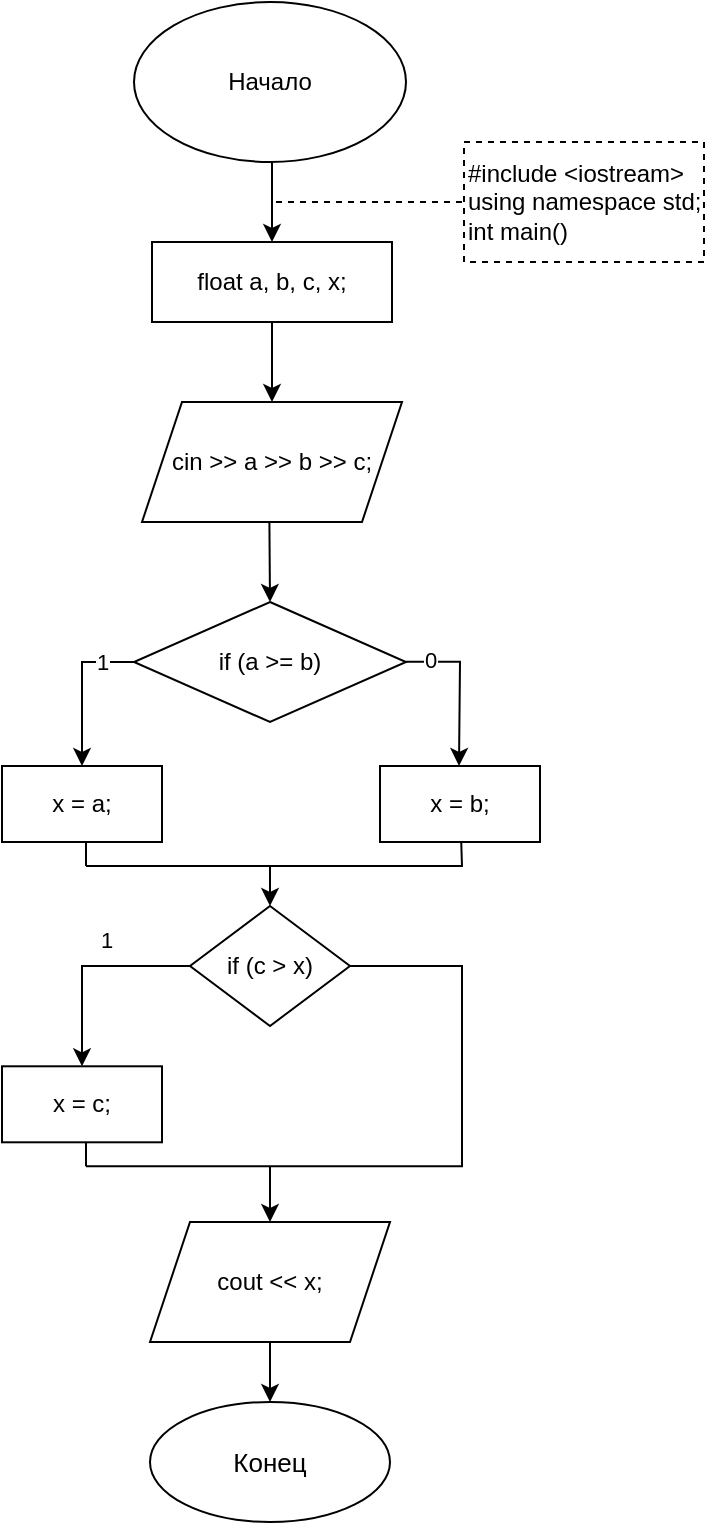 <mxfile version="15.4.0" type="device"><diagram id="a82De3067yFADxb5gqX7" name="Page-1"><mxGraphModel dx="1217" dy="706" grid="1" gridSize="10" guides="1" tooltips="1" connect="1" arrows="1" fold="1" page="1" pageScale="1" pageWidth="827" pageHeight="1169" math="0" shadow="0"><root><mxCell id="0"/><mxCell id="1" parent="0"/><mxCell id="CETF72OWYV1XW1rCuS-7-2" value="Начало" style="ellipse;whiteSpace=wrap;html=1;" parent="1" vertex="1"><mxGeometry x="346" width="136" height="80" as="geometry"/></mxCell><mxCell id="CETF72OWYV1XW1rCuS-7-3" style="edgeStyle=orthogonalEdgeStyle;rounded=0;orthogonalLoop=1;jettySize=auto;html=1;exitX=0.5;exitY=1;exitDx=0;exitDy=0;" parent="1" edge="1"><mxGeometry relative="1" as="geometry"><mxPoint x="415.0" y="80" as="sourcePoint"/><mxPoint x="415.0" y="80" as="targetPoint"/></mxGeometry></mxCell><mxCell id="CETF72OWYV1XW1rCuS-7-10" value="&lt;div&gt;#include &amp;lt;iostream&amp;gt;&lt;/div&gt;&lt;div&gt;using namespace std;&lt;/div&gt;&lt;div&gt;int main()&lt;/div&gt;" style="rounded=0;whiteSpace=wrap;html=1;dashed=1;align=left;" parent="1" vertex="1"><mxGeometry x="511" y="70" width="120" height="60" as="geometry"/></mxCell><mxCell id="CETF72OWYV1XW1rCuS-7-11" value="&lt;span&gt;&#9;&lt;/span&gt;float a, b, c, x;" style="rounded=0;whiteSpace=wrap;html=1;align=center;" parent="1" vertex="1"><mxGeometry x="355" y="120" width="120" height="40" as="geometry"/></mxCell><mxCell id="CETF72OWYV1XW1rCuS-7-12" value="" style="endArrow=classic;html=1;rounded=0;exitX=0.5;exitY=1;exitDx=0;exitDy=0;entryX=0.5;entryY=0;entryDx=0;entryDy=0;" parent="1" target="CETF72OWYV1XW1rCuS-7-11" edge="1"><mxGeometry width="50" height="50" relative="1" as="geometry"><mxPoint x="415.0" y="80" as="sourcePoint"/><mxPoint x="441" y="200" as="targetPoint"/></mxGeometry></mxCell><mxCell id="CETF72OWYV1XW1rCuS-7-14" value="" style="endArrow=none;dashed=1;html=1;rounded=0;" parent="1" target="CETF72OWYV1XW1rCuS-7-10" edge="1"><mxGeometry width="50" height="50" relative="1" as="geometry"><mxPoint x="417" y="100" as="sourcePoint"/><mxPoint x="507" y="100.0" as="targetPoint"/><Array as="points"><mxPoint x="457" y="100"/></Array></mxGeometry></mxCell><mxCell id="CETF72OWYV1XW1rCuS-7-15" value="&lt;span&gt;&#9;&lt;/span&gt;cin &amp;gt;&amp;gt; a &amp;gt;&amp;gt; b &amp;gt;&amp;gt; c;" style="shape=parallelogram;perimeter=parallelogramPerimeter;whiteSpace=wrap;html=1;fixedSize=1;align=center;" parent="1" vertex="1"><mxGeometry x="350" y="200" width="130" height="60" as="geometry"/></mxCell><mxCell id="CETF72OWYV1XW1rCuS-7-16" value="" style="endArrow=classic;html=1;rounded=0;exitX=0.5;exitY=1;exitDx=0;exitDy=0;" parent="1" source="CETF72OWYV1XW1rCuS-7-11" edge="1"><mxGeometry width="50" height="50" relative="1" as="geometry"><mxPoint x="361" y="260" as="sourcePoint"/><mxPoint x="415" y="200" as="targetPoint"/></mxGeometry></mxCell><mxCell id="CETF72OWYV1XW1rCuS-7-17" value="&lt;span&gt;&#9;&lt;/span&gt;if (a &amp;gt;= b)" style="rhombus;whiteSpace=wrap;html=1;align=center;" parent="1" vertex="1"><mxGeometry x="346" y="300" width="136" height="60" as="geometry"/></mxCell><mxCell id="CETF72OWYV1XW1rCuS-7-18" value="" style="endArrow=classic;html=1;rounded=0;exitX=0.49;exitY=1.004;exitDx=0;exitDy=0;exitPerimeter=0;" parent="1" source="CETF72OWYV1XW1rCuS-7-15" edge="1"><mxGeometry width="50" height="50" relative="1" as="geometry"><mxPoint x="361" y="260" as="sourcePoint"/><mxPoint x="414" y="300" as="targetPoint"/></mxGeometry></mxCell><mxCell id="CETF72OWYV1XW1rCuS-7-19" value="" style="endArrow=classic;html=1;rounded=0;exitX=1;exitY=0.5;exitDx=0;exitDy=0;entryX=0.5;entryY=0;entryDx=0;entryDy=0;" parent="1" edge="1"><mxGeometry relative="1" as="geometry"><mxPoint x="482" y="329.85" as="sourcePoint"/><mxPoint x="508.5" y="382" as="targetPoint"/><Array as="points"><mxPoint x="509" y="329.85"/></Array></mxGeometry></mxCell><mxCell id="CETF72OWYV1XW1rCuS-7-20" value="0" style="edgeLabel;resizable=0;html=1;align=center;verticalAlign=middle;" parent="CETF72OWYV1XW1rCuS-7-19" connectable="0" vertex="1"><mxGeometry relative="1" as="geometry"><mxPoint x="-15" y="-14" as="offset"/></mxGeometry></mxCell><mxCell id="CETF72OWYV1XW1rCuS-7-38" value="" style="endArrow=classic;html=1;rounded=0;entryX=0.5;entryY=0;entryDx=0;entryDy=0;exitX=0;exitY=0.5;exitDx=0;exitDy=0;" parent="1" source="CETF72OWYV1XW1rCuS-7-17" target="CETF72OWYV1XW1rCuS-7-40" edge="1"><mxGeometry relative="1" as="geometry"><mxPoint x="371" y="340" as="sourcePoint"/><mxPoint x="317" y="430" as="targetPoint"/><Array as="points"><mxPoint x="320" y="330"/></Array></mxGeometry></mxCell><mxCell id="CETF72OWYV1XW1rCuS-7-39" value="1" style="edgeLabel;resizable=0;html=1;align=center;verticalAlign=middle;" parent="CETF72OWYV1XW1rCuS-7-38" connectable="0" vertex="1"><mxGeometry relative="1" as="geometry"><mxPoint x="10" y="-13" as="offset"/></mxGeometry></mxCell><mxCell id="CETF72OWYV1XW1rCuS-7-40" value="&lt;span&gt;&#9;&#9;&lt;/span&gt;x = a;" style="rounded=0;whiteSpace=wrap;html=1;align=center;" parent="1" vertex="1"><mxGeometry x="280" y="382" width="80" height="38" as="geometry"/></mxCell><mxCell id="CETF72OWYV1XW1rCuS-7-43" value="&lt;span&gt;&#9;&lt;/span&gt;if (c &amp;gt; x)" style="rhombus;whiteSpace=wrap;html=1;align=center;verticalAlign=middle;" parent="1" vertex="1"><mxGeometry x="374" y="452" width="80" height="60" as="geometry"/></mxCell><mxCell id="CETF72OWYV1XW1rCuS-7-44" value="" style="endArrow=none;html=1;rounded=0;verticalAlign=middle;labelPosition=center;verticalLabelPosition=middle;align=center;" parent="1" edge="1"><mxGeometry width="50" height="50" relative="1" as="geometry"><mxPoint x="322" y="432" as="sourcePoint"/><mxPoint x="322" y="432" as="targetPoint"/><Array as="points"><mxPoint x="322" y="420"/></Array></mxGeometry></mxCell><mxCell id="CETF72OWYV1XW1rCuS-7-46" value="" style="endArrow=none;html=1;rounded=0;verticalAlign=middle;spacing=1;fontSize=13;entryX=0.514;entryY=0.991;entryDx=0;entryDy=0;entryPerimeter=0;" parent="1" edge="1"><mxGeometry width="50" height="50" relative="1" as="geometry"><mxPoint x="322" y="432" as="sourcePoint"/><mxPoint x="509.606" y="419.658" as="targetPoint"/><Array as="points"><mxPoint x="510" y="432"/></Array></mxGeometry></mxCell><mxCell id="CETF72OWYV1XW1rCuS-7-47" value="" style="endArrow=classic;html=1;rounded=0;fontSize=13;verticalAlign=middle;entryX=0.5;entryY=0;entryDx=0;entryDy=0;" parent="1" target="CETF72OWYV1XW1rCuS-7-43" edge="1"><mxGeometry width="50" height="50" relative="1" as="geometry"><mxPoint x="414" y="432" as="sourcePoint"/><mxPoint x="450" y="462" as="targetPoint"/></mxGeometry></mxCell><mxCell id="CETF72OWYV1XW1rCuS-7-58" value="Конец" style="ellipse;whiteSpace=wrap;html=1;fontSize=13;align=center;verticalAlign=middle;" parent="1" vertex="1"><mxGeometry x="354" y="700" width="120" height="60" as="geometry"/></mxCell><mxCell id="CETF72OWYV1XW1rCuS-7-59" value="" style="endArrow=classic;html=1;rounded=0;fontSize=13;verticalAlign=middle;exitX=0.5;exitY=1;exitDx=0;exitDy=0;entryX=0.5;entryY=0;entryDx=0;entryDy=0;" parent="1" target="CETF72OWYV1XW1rCuS-7-58" edge="1" source="vkv7NvKE-_7VbtgzZV07-4"><mxGeometry width="50" height="50" relative="1" as="geometry"><mxPoint x="542" y="690" as="sourcePoint"/><mxPoint x="542" y="700" as="targetPoint"/></mxGeometry></mxCell><mxCell id="R8SFxUHpAdHm_NqyYqtM-2" style="edgeStyle=orthogonalEdgeStyle;rounded=0;orthogonalLoop=1;jettySize=auto;html=1;exitX=0.5;exitY=1;exitDx=0;exitDy=0;" parent="1" source="CETF72OWYV1XW1rCuS-7-17" target="CETF72OWYV1XW1rCuS-7-17" edge="1"><mxGeometry relative="1" as="geometry"/></mxCell><mxCell id="R8SFxUHpAdHm_NqyYqtM-27" value="" style="endArrow=classic;html=1;rounded=0;entryX=0.5;entryY=0;entryDx=0;entryDy=0;exitX=0;exitY=0.5;exitDx=0;exitDy=0;" parent="1" target="R8SFxUHpAdHm_NqyYqtM-29" edge="1" source="CETF72OWYV1XW1rCuS-7-43"><mxGeometry relative="1" as="geometry"><mxPoint x="346" y="480.15" as="sourcePoint"/><mxPoint x="317" y="580.15" as="targetPoint"/><Array as="points"><mxPoint x="320" y="482"/><mxPoint x="320" y="490"/></Array></mxGeometry></mxCell><mxCell id="R8SFxUHpAdHm_NqyYqtM-28" value="1" style="edgeLabel;resizable=0;html=1;align=center;verticalAlign=middle;" parent="R8SFxUHpAdHm_NqyYqtM-27" connectable="0" vertex="1"><mxGeometry relative="1" as="geometry"><mxPoint x="10" y="-13" as="offset"/></mxGeometry></mxCell><mxCell id="R8SFxUHpAdHm_NqyYqtM-29" value="&lt;span&gt;&#9;&#9;&lt;/span&gt;x = c;" style="rounded=0;whiteSpace=wrap;html=1;align=center;" parent="1" vertex="1"><mxGeometry x="280" y="532.15" width="80" height="38" as="geometry"/></mxCell><mxCell id="R8SFxUHpAdHm_NqyYqtM-30" value="" style="endArrow=none;html=1;rounded=0;verticalAlign=middle;labelPosition=center;verticalLabelPosition=middle;align=center;" parent="1" edge="1"><mxGeometry width="50" height="50" relative="1" as="geometry"><mxPoint x="322" y="582.15" as="sourcePoint"/><mxPoint x="322" y="582.15" as="targetPoint"/><Array as="points"><mxPoint x="322" y="570.15"/></Array></mxGeometry></mxCell><mxCell id="R8SFxUHpAdHm_NqyYqtM-31" value="" style="endArrow=none;html=1;rounded=0;verticalAlign=middle;spacing=1;fontSize=13;entryX=1;entryY=0.5;entryDx=0;entryDy=0;" parent="1" target="CETF72OWYV1XW1rCuS-7-43" edge="1"><mxGeometry width="50" height="50" relative="1" as="geometry"><mxPoint x="322" y="582.15" as="sourcePoint"/><mxPoint x="510" y="470" as="targetPoint"/><Array as="points"><mxPoint x="510" y="582.15"/><mxPoint x="510" y="482"/></Array></mxGeometry></mxCell><mxCell id="R8SFxUHpAdHm_NqyYqtM-32" value="" style="endArrow=classic;html=1;rounded=0;fontSize=13;verticalAlign=middle;entryX=0.5;entryY=0;entryDx=0;entryDy=0;" parent="1" edge="1" target="vkv7NvKE-_7VbtgzZV07-4"><mxGeometry width="50" height="50" relative="1" as="geometry"><mxPoint x="414" y="582.15" as="sourcePoint"/><mxPoint x="414" y="602.15" as="targetPoint"/></mxGeometry></mxCell><mxCell id="R8SFxUHpAdHm_NqyYqtM-33" style="edgeStyle=orthogonalEdgeStyle;rounded=0;orthogonalLoop=1;jettySize=auto;html=1;exitX=0.5;exitY=1;exitDx=0;exitDy=0;" parent="1" edge="1"><mxGeometry relative="1" as="geometry"><mxPoint x="414" y="510.15" as="sourcePoint"/><mxPoint x="414" y="510.15" as="targetPoint"/></mxGeometry></mxCell><mxCell id="vkv7NvKE-_7VbtgzZV07-3" value="&lt;span&gt;&#9;&#9;&lt;/span&gt;x = b;" style="rounded=0;whiteSpace=wrap;html=1;align=center;" vertex="1" parent="1"><mxGeometry x="469" y="382" width="80" height="38" as="geometry"/></mxCell><mxCell id="vkv7NvKE-_7VbtgzZV07-4" value="&lt;span&gt;&#9;&lt;/span&gt;cout &amp;lt;&amp;lt; x;" style="shape=parallelogram;perimeter=parallelogramPerimeter;whiteSpace=wrap;html=1;fixedSize=1;" vertex="1" parent="1"><mxGeometry x="354" y="610" width="120" height="60" as="geometry"/></mxCell></root></mxGraphModel></diagram></mxfile>
